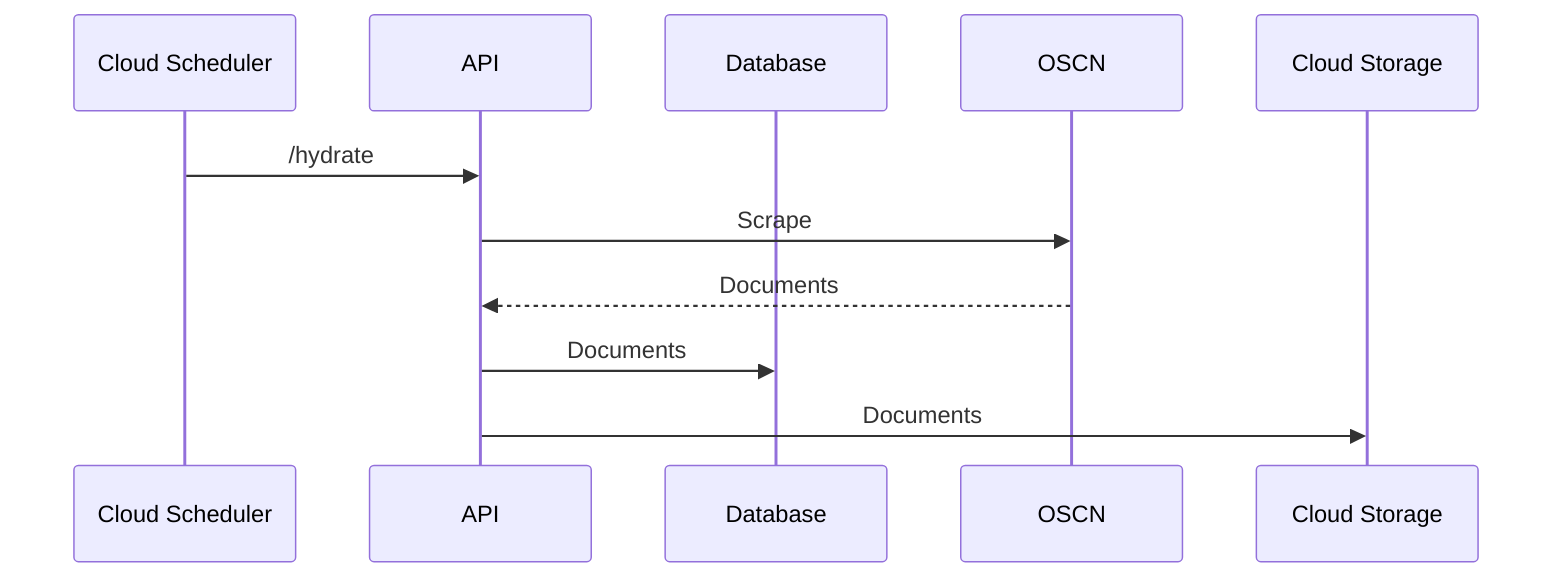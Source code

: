 sequenceDiagram
  participant Cloud Scheduler
  participant API
  participant Database
  participant OSCN
  participant Cloud Storage
  Cloud Scheduler->>API: /hydrate
  API->>OSCN: Scrape
  OSCN-->>API: Documents
  API->>Database: Documents
  API->>Cloud Storage: Documents